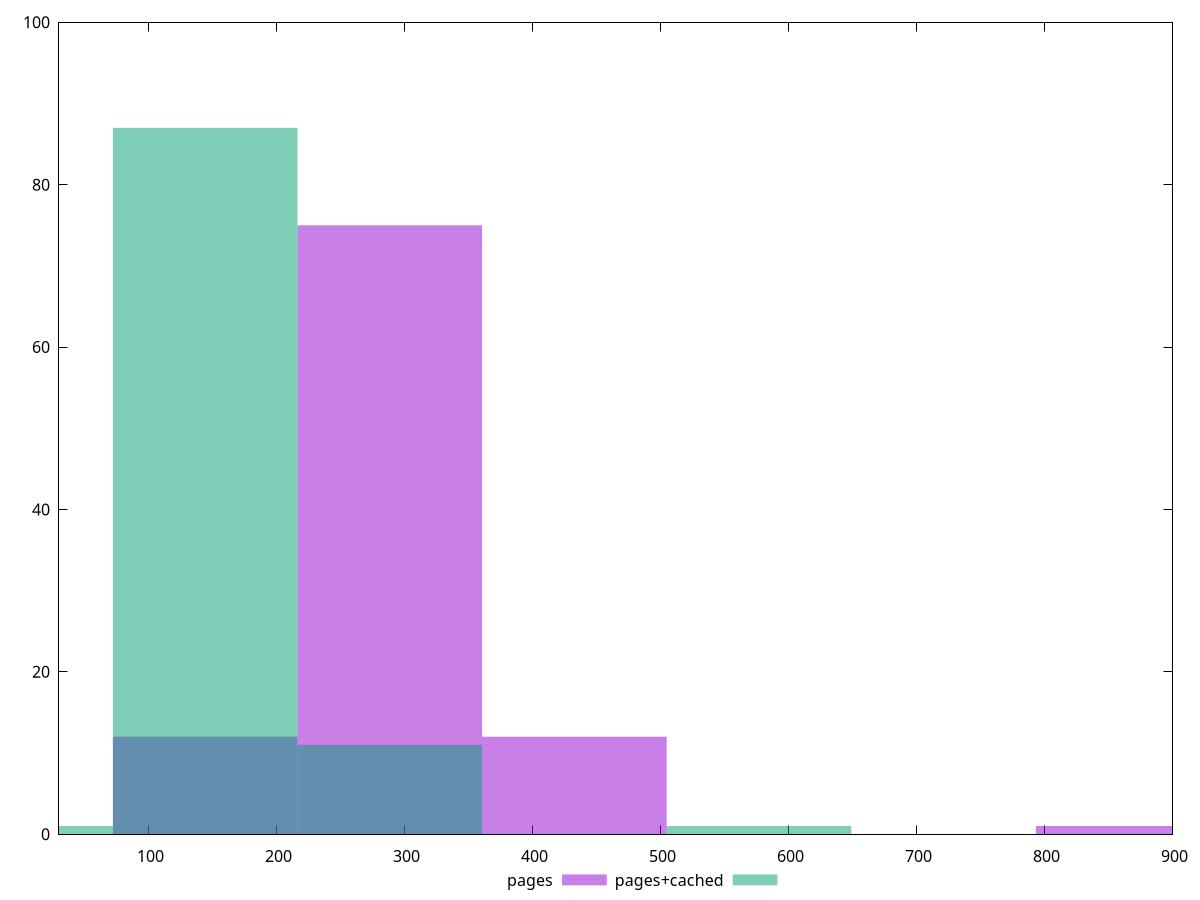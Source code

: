 reset

$pages <<EOF
865.3403170000846 1
432.6701585000423 12
144.22338616668077 12
288.44677233336154 75
EOF

$pagesCached <<EOF
576.8935446667231 1
144.22338616668077 87
0 1
288.44677233336154 11
EOF

set key outside below
set boxwidth 144.22338616668077
set xrange [30:900]
set yrange [0:100]
set style fill transparent solid 0.5 noborder
set terminal svg size 640, 500 enhanced background rgb 'white'
set output "report_00007_2020-12-11T15:55:29.892Z/uses-http2/comparison/histogram/1_vs_2.svg"

plot $pages title "pages" with boxes, \
     $pagesCached title "pages+cached" with boxes

reset
